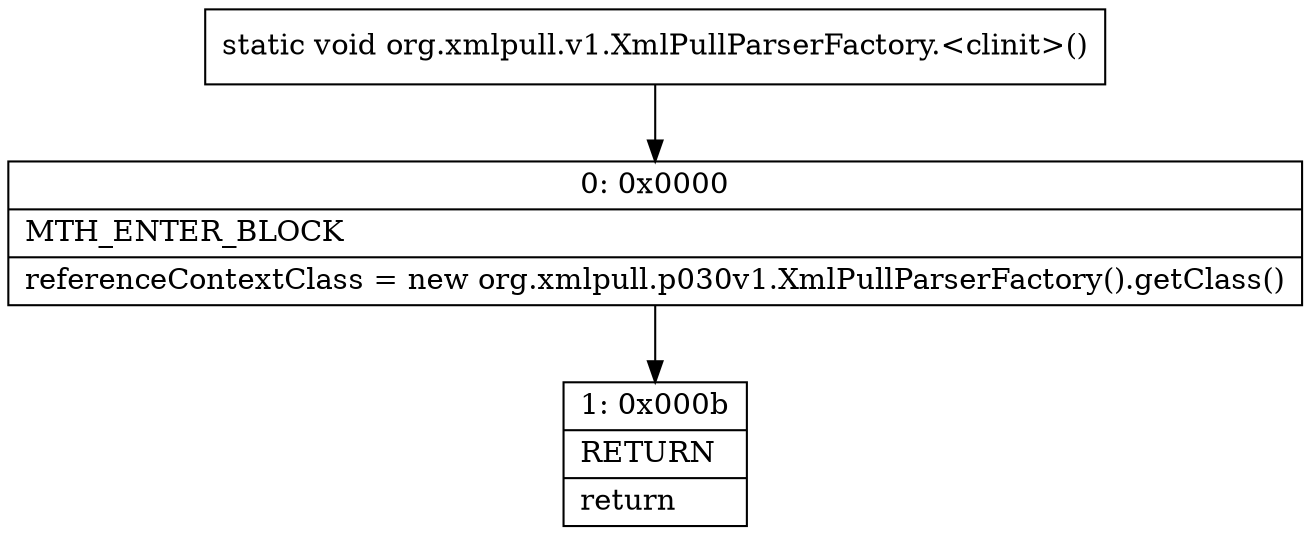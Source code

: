 digraph "CFG fororg.xmlpull.v1.XmlPullParserFactory.\<clinit\>()V" {
Node_0 [shape=record,label="{0\:\ 0x0000|MTH_ENTER_BLOCK\l|referenceContextClass = new org.xmlpull.p030v1.XmlPullParserFactory().getClass()\l}"];
Node_1 [shape=record,label="{1\:\ 0x000b|RETURN\l|return\l}"];
MethodNode[shape=record,label="{static void org.xmlpull.v1.XmlPullParserFactory.\<clinit\>() }"];
MethodNode -> Node_0;
Node_0 -> Node_1;
}

